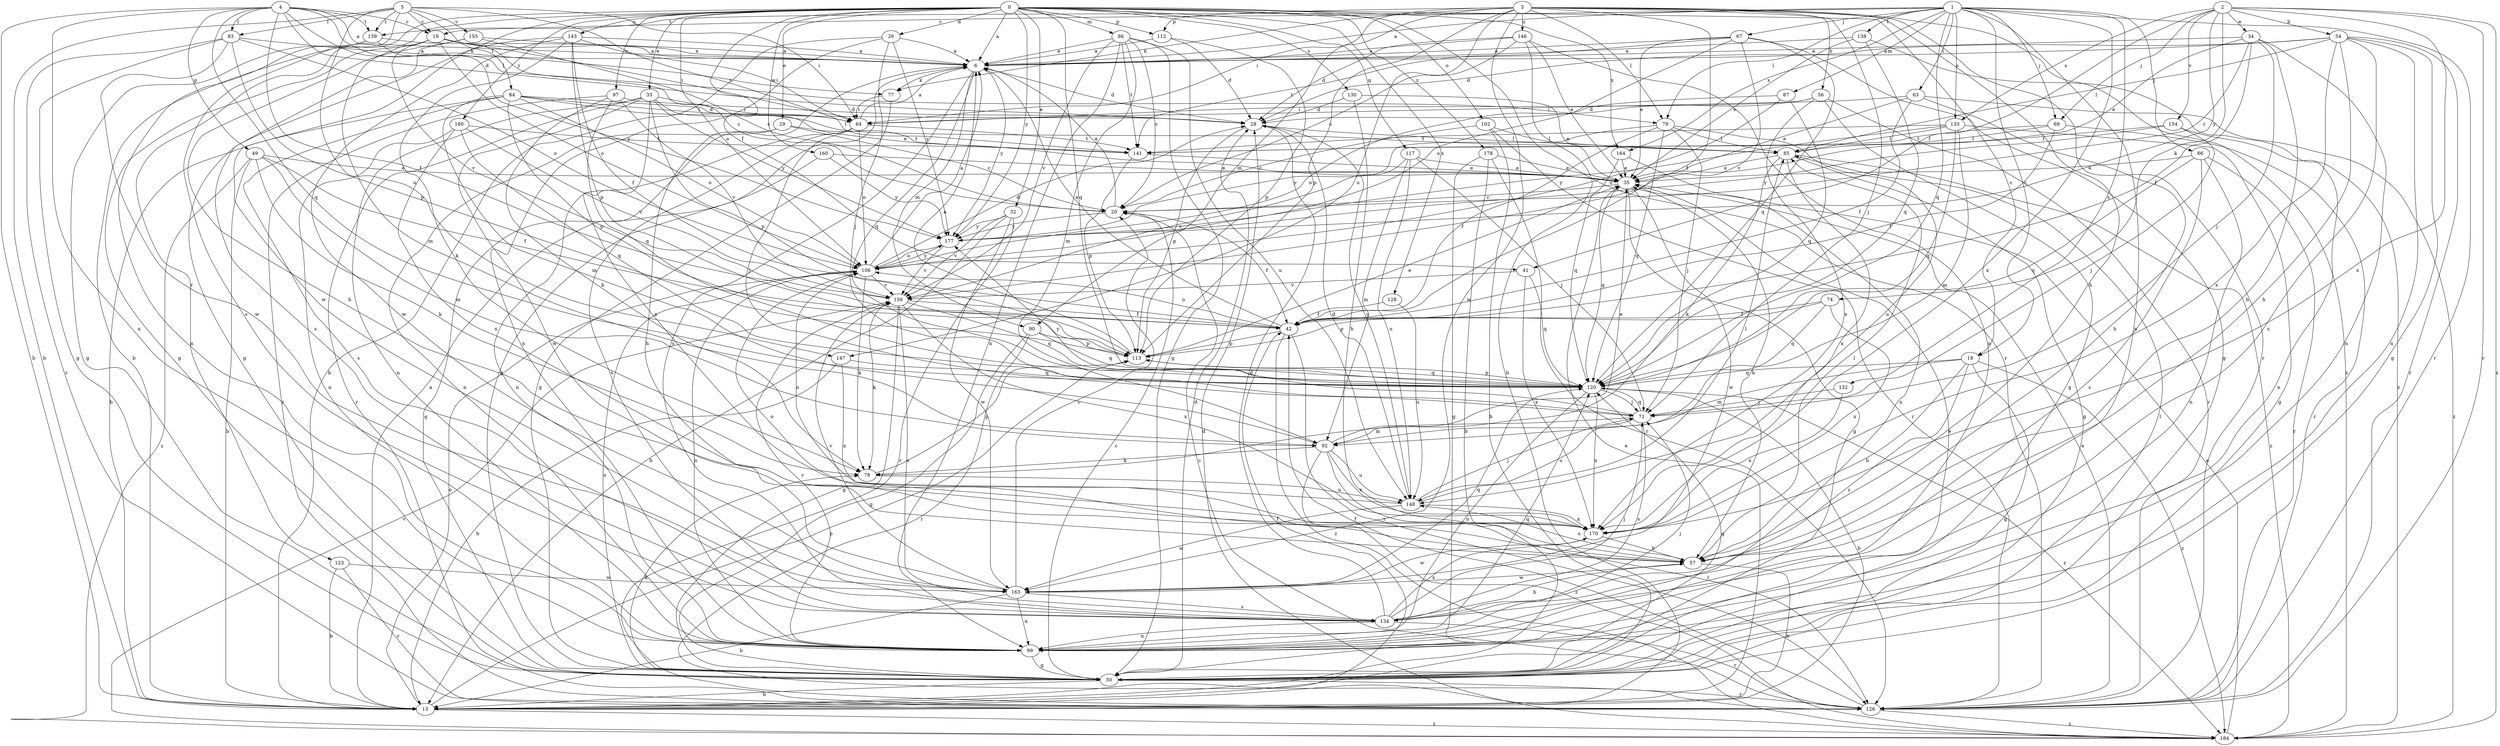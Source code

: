 strict digraph  {
0;
1;
2;
3;
4;
5;
6;
13;
18;
19;
20;
26;
28;
29;
32;
33;
34;
35;
41;
42;
49;
50;
54;
56;
57;
63;
64;
66;
67;
69;
71;
74;
77;
78;
79;
83;
84;
85;
86;
87;
90;
92;
97;
99;
102;
106;
112;
113;
117;
120;
123;
126;
128;
130;
132;
133;
134;
138;
139;
141;
143;
146;
147;
148;
154;
155;
156;
160;
163;
164;
170;
177;
178;
180;
184;
0 -> 6  [label=a];
0 -> 13  [label=b];
0 -> 18  [label=c];
0 -> 26  [label=d];
0 -> 29  [label=e];
0 -> 32  [label=e];
0 -> 33  [label=e];
0 -> 41  [label=f];
0 -> 86  [label=m];
0 -> 97  [label=n];
0 -> 102  [label=o];
0 -> 106  [label=o];
0 -> 112  [label=p];
0 -> 117  [label=q];
0 -> 120  [label=q];
0 -> 123  [label=r];
0 -> 126  [label=r];
0 -> 128  [label=s];
0 -> 130  [label=s];
0 -> 143  [label=u];
0 -> 160  [label=w];
0 -> 163  [label=w];
0 -> 164  [label=x];
0 -> 177  [label=y];
0 -> 178  [label=z];
0 -> 180  [label=z];
1 -> 6  [label=a];
1 -> 18  [label=c];
1 -> 19  [label=c];
1 -> 63  [label=i];
1 -> 66  [label=j];
1 -> 67  [label=j];
1 -> 69  [label=j];
1 -> 79  [label=l];
1 -> 87  [label=m];
1 -> 99  [label=n];
1 -> 120  [label=q];
1 -> 126  [label=r];
1 -> 132  [label=s];
1 -> 133  [label=s];
1 -> 138  [label=t];
1 -> 139  [label=t];
1 -> 164  [label=x];
1 -> 170  [label=x];
2 -> 34  [label=e];
2 -> 41  [label=f];
2 -> 54  [label=h];
2 -> 69  [label=j];
2 -> 74  [label=k];
2 -> 126  [label=r];
2 -> 133  [label=s];
2 -> 154  [label=v];
2 -> 170  [label=x];
2 -> 177  [label=y];
2 -> 184  [label=z];
3 -> 42  [label=f];
3 -> 56  [label=h];
3 -> 57  [label=h];
3 -> 64  [label=i];
3 -> 71  [label=j];
3 -> 77  [label=k];
3 -> 79  [label=l];
3 -> 90  [label=m];
3 -> 112  [label=p];
3 -> 113  [label=p];
3 -> 126  [label=r];
3 -> 146  [label=u];
3 -> 147  [label=u];
3 -> 163  [label=w];
3 -> 184  [label=z];
4 -> 6  [label=a];
4 -> 13  [label=b];
4 -> 19  [label=c];
4 -> 28  [label=d];
4 -> 42  [label=f];
4 -> 49  [label=g];
4 -> 77  [label=k];
4 -> 79  [label=l];
4 -> 83  [label=l];
4 -> 99  [label=n];
4 -> 120  [label=q];
4 -> 139  [label=t];
5 -> 13  [label=b];
5 -> 19  [label=c];
5 -> 64  [label=i];
5 -> 83  [label=l];
5 -> 84  [label=l];
5 -> 134  [label=s];
5 -> 139  [label=t];
5 -> 141  [label=t];
5 -> 147  [label=u];
5 -> 155  [label=v];
6 -> 28  [label=d];
6 -> 50  [label=g];
6 -> 77  [label=k];
6 -> 90  [label=m];
6 -> 120  [label=q];
6 -> 134  [label=s];
6 -> 177  [label=y];
13 -> 6  [label=a];
13 -> 35  [label=e];
13 -> 42  [label=f];
13 -> 106  [label=o];
13 -> 113  [label=p];
13 -> 184  [label=z];
18 -> 50  [label=g];
18 -> 57  [label=h];
18 -> 92  [label=m];
18 -> 120  [label=q];
18 -> 134  [label=s];
18 -> 184  [label=z];
19 -> 6  [label=a];
19 -> 20  [label=c];
19 -> 50  [label=g];
19 -> 64  [label=i];
19 -> 92  [label=m];
19 -> 106  [label=o];
19 -> 156  [label=v];
20 -> 6  [label=a];
20 -> 42  [label=f];
20 -> 177  [label=y];
26 -> 6  [label=a];
26 -> 13  [label=b];
26 -> 71  [label=j];
26 -> 99  [label=n];
26 -> 177  [label=y];
28 -> 85  [label=l];
28 -> 113  [label=p];
28 -> 148  [label=u];
29 -> 20  [label=c];
29 -> 57  [label=h];
29 -> 99  [label=n];
29 -> 141  [label=t];
32 -> 13  [label=b];
32 -> 126  [label=r];
32 -> 156  [label=v];
32 -> 163  [label=w];
32 -> 177  [label=y];
33 -> 35  [label=e];
33 -> 64  [label=i];
33 -> 99  [label=n];
33 -> 113  [label=p];
33 -> 126  [label=r];
33 -> 163  [label=w];
33 -> 170  [label=x];
33 -> 177  [label=y];
34 -> 6  [label=a];
34 -> 20  [label=c];
34 -> 35  [label=e];
34 -> 42  [label=f];
34 -> 57  [label=h];
34 -> 71  [label=j];
34 -> 99  [label=n];
35 -> 20  [label=c];
35 -> 50  [label=g];
35 -> 57  [label=h];
35 -> 120  [label=q];
35 -> 163  [label=w];
41 -> 120  [label=q];
41 -> 156  [label=v];
41 -> 170  [label=x];
42 -> 6  [label=a];
42 -> 106  [label=o];
42 -> 113  [label=p];
42 -> 126  [label=r];
42 -> 184  [label=z];
49 -> 13  [label=b];
49 -> 35  [label=e];
49 -> 42  [label=f];
49 -> 78  [label=k];
49 -> 92  [label=m];
49 -> 184  [label=z];
50 -> 13  [label=b];
50 -> 20  [label=c];
50 -> 28  [label=d];
50 -> 35  [label=e];
50 -> 78  [label=k];
50 -> 85  [label=l];
50 -> 106  [label=o];
50 -> 120  [label=q];
50 -> 126  [label=r];
54 -> 6  [label=a];
54 -> 28  [label=d];
54 -> 50  [label=g];
54 -> 57  [label=h];
54 -> 85  [label=l];
54 -> 99  [label=n];
54 -> 126  [label=r];
54 -> 134  [label=s];
54 -> 170  [label=x];
56 -> 50  [label=g];
56 -> 64  [label=i];
56 -> 106  [label=o];
56 -> 126  [label=r];
56 -> 170  [label=x];
57 -> 13  [label=b];
57 -> 85  [label=l];
57 -> 106  [label=o];
57 -> 148  [label=u];
57 -> 163  [label=w];
63 -> 35  [label=e];
63 -> 42  [label=f];
63 -> 57  [label=h];
63 -> 64  [label=i];
63 -> 184  [label=z];
64 -> 6  [label=a];
64 -> 71  [label=j];
64 -> 99  [label=n];
64 -> 106  [label=o];
64 -> 134  [label=s];
64 -> 141  [label=t];
66 -> 35  [label=e];
66 -> 99  [label=n];
66 -> 120  [label=q];
66 -> 126  [label=r];
66 -> 134  [label=s];
67 -> 6  [label=a];
67 -> 35  [label=e];
67 -> 50  [label=g];
67 -> 106  [label=o];
67 -> 120  [label=q];
67 -> 141  [label=t];
67 -> 156  [label=v];
69 -> 42  [label=f];
69 -> 85  [label=l];
69 -> 126  [label=r];
69 -> 141  [label=t];
71 -> 92  [label=m];
71 -> 120  [label=q];
71 -> 134  [label=s];
71 -> 148  [label=u];
71 -> 177  [label=y];
74 -> 42  [label=f];
74 -> 113  [label=p];
74 -> 120  [label=q];
74 -> 170  [label=x];
77 -> 50  [label=g];
77 -> 64  [label=i];
78 -> 113  [label=p];
78 -> 148  [label=u];
79 -> 42  [label=f];
79 -> 71  [label=j];
79 -> 85  [label=l];
79 -> 120  [label=q];
79 -> 148  [label=u];
79 -> 177  [label=y];
83 -> 6  [label=a];
83 -> 50  [label=g];
83 -> 106  [label=o];
83 -> 113  [label=p];
83 -> 126  [label=r];
83 -> 163  [label=w];
84 -> 13  [label=b];
84 -> 28  [label=d];
84 -> 64  [label=i];
84 -> 85  [label=l];
84 -> 92  [label=m];
84 -> 106  [label=o];
84 -> 113  [label=p];
84 -> 134  [label=s];
85 -> 35  [label=e];
85 -> 50  [label=g];
85 -> 78  [label=k];
85 -> 170  [label=x];
85 -> 184  [label=z];
86 -> 6  [label=a];
86 -> 20  [label=c];
86 -> 50  [label=g];
86 -> 92  [label=m];
86 -> 99  [label=n];
86 -> 141  [label=t];
86 -> 148  [label=u];
86 -> 156  [label=v];
87 -> 28  [label=d];
87 -> 106  [label=o];
87 -> 120  [label=q];
90 -> 50  [label=g];
90 -> 113  [label=p];
90 -> 120  [label=q];
90 -> 126  [label=r];
92 -> 35  [label=e];
92 -> 78  [label=k];
92 -> 126  [label=r];
92 -> 148  [label=u];
92 -> 170  [label=x];
92 -> 184  [label=z];
97 -> 28  [label=d];
97 -> 78  [label=k];
97 -> 120  [label=q];
97 -> 126  [label=r];
97 -> 156  [label=v];
99 -> 50  [label=g];
99 -> 71  [label=j];
99 -> 120  [label=q];
99 -> 156  [label=v];
102 -> 13  [label=b];
102 -> 20  [label=c];
102 -> 85  [label=l];
102 -> 126  [label=r];
106 -> 6  [label=a];
106 -> 28  [label=d];
106 -> 78  [label=k];
106 -> 99  [label=n];
106 -> 156  [label=v];
106 -> 177  [label=y];
112 -> 6  [label=a];
112 -> 28  [label=d];
112 -> 113  [label=p];
113 -> 6  [label=a];
113 -> 35  [label=e];
113 -> 120  [label=q];
117 -> 35  [label=e];
117 -> 71  [label=j];
117 -> 92  [label=m];
117 -> 148  [label=u];
117 -> 156  [label=v];
120 -> 13  [label=b];
120 -> 71  [label=j];
120 -> 99  [label=n];
120 -> 113  [label=p];
120 -> 170  [label=x];
120 -> 184  [label=z];
123 -> 13  [label=b];
123 -> 126  [label=r];
123 -> 163  [label=w];
126 -> 20  [label=c];
126 -> 35  [label=e];
126 -> 42  [label=f];
126 -> 184  [label=z];
128 -> 42  [label=f];
128 -> 148  [label=u];
130 -> 28  [label=d];
130 -> 35  [label=e];
130 -> 57  [label=h];
132 -> 71  [label=j];
132 -> 170  [label=x];
133 -> 50  [label=g];
133 -> 85  [label=l];
133 -> 92  [label=m];
133 -> 120  [label=q];
133 -> 141  [label=t];
133 -> 177  [label=y];
134 -> 28  [label=d];
134 -> 57  [label=h];
134 -> 71  [label=j];
134 -> 99  [label=n];
134 -> 126  [label=r];
134 -> 170  [label=x];
138 -> 6  [label=a];
138 -> 35  [label=e];
138 -> 120  [label=q];
138 -> 184  [label=z];
139 -> 6  [label=a];
139 -> 50  [label=g];
139 -> 99  [label=n];
139 -> 177  [label=y];
141 -> 35  [label=e];
141 -> 113  [label=p];
143 -> 6  [label=a];
143 -> 42  [label=f];
143 -> 50  [label=g];
143 -> 64  [label=i];
143 -> 78  [label=k];
143 -> 113  [label=p];
143 -> 163  [label=w];
146 -> 6  [label=a];
146 -> 13  [label=b];
146 -> 20  [label=c];
146 -> 28  [label=d];
146 -> 35  [label=e];
146 -> 99  [label=n];
147 -> 13  [label=b];
147 -> 120  [label=q];
147 -> 170  [label=x];
148 -> 28  [label=d];
148 -> 71  [label=j];
148 -> 85  [label=l];
148 -> 106  [label=o];
148 -> 163  [label=w];
148 -> 170  [label=x];
154 -> 71  [label=j];
154 -> 99  [label=n];
154 -> 141  [label=t];
154 -> 177  [label=y];
155 -> 6  [label=a];
155 -> 20  [label=c];
155 -> 57  [label=h];
155 -> 134  [label=s];
156 -> 42  [label=f];
156 -> 50  [label=g];
156 -> 78  [label=k];
156 -> 120  [label=q];
156 -> 134  [label=s];
156 -> 170  [label=x];
160 -> 35  [label=e];
160 -> 50  [label=g];
160 -> 177  [label=y];
163 -> 13  [label=b];
163 -> 20  [label=c];
163 -> 99  [label=n];
163 -> 120  [label=q];
163 -> 134  [label=s];
163 -> 156  [label=v];
164 -> 35  [label=e];
164 -> 99  [label=n];
164 -> 120  [label=q];
170 -> 57  [label=h];
170 -> 163  [label=w];
177 -> 106  [label=o];
177 -> 156  [label=v];
178 -> 13  [label=b];
178 -> 35  [label=e];
178 -> 50  [label=g];
178 -> 126  [label=r];
180 -> 99  [label=n];
180 -> 120  [label=q];
180 -> 141  [label=t];
180 -> 156  [label=v];
180 -> 170  [label=x];
184 -> 28  [label=d];
184 -> 35  [label=e];
184 -> 156  [label=v];
}
